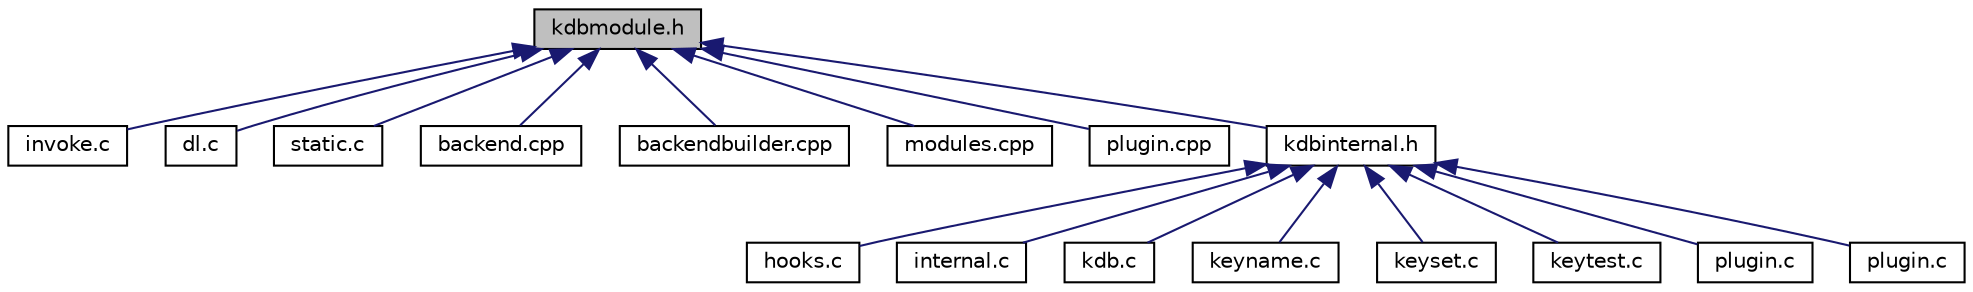 digraph "kdbmodule.h"
{
 // LATEX_PDF_SIZE
  edge [fontname="Helvetica",fontsize="10",labelfontname="Helvetica",labelfontsize="10"];
  node [fontname="Helvetica",fontsize="10",shape=record];
  Node1 [label="kdbmodule.h",height=0.2,width=0.4,color="black", fillcolor="grey75", style="filled", fontcolor="black",tooltip=" "];
  Node1 -> Node2 [dir="back",color="midnightblue",fontsize="10",style="solid"];
  Node2 [label="invoke.c",height=0.2,width=0.4,color="black", fillcolor="white", style="filled",URL="$invoke_8c.html",tooltip="Library for invoking exported plugin functions."];
  Node1 -> Node3 [dir="back",color="midnightblue",fontsize="10",style="solid"];
  Node3 [label="dl.c",height=0.2,width=0.4,color="black", fillcolor="white", style="filled",URL="$dl_8c.html",tooltip="Loading modules under linux."];
  Node1 -> Node4 [dir="back",color="midnightblue",fontsize="10",style="solid"];
  Node4 [label="static.c",height=0.2,width=0.4,color="black", fillcolor="white", style="filled",URL="$static_8c.html",tooltip=" "];
  Node1 -> Node5 [dir="back",color="midnightblue",fontsize="10",style="solid"];
  Node5 [label="backend.cpp",height=0.2,width=0.4,color="black", fillcolor="white", style="filled",URL="$src_2backend_8cpp.html",tooltip="Implementation of backend."];
  Node1 -> Node6 [dir="back",color="midnightblue",fontsize="10",style="solid"];
  Node6 [label="backendbuilder.cpp",height=0.2,width=0.4,color="black", fillcolor="white", style="filled",URL="$backendbuilder_8cpp.html",tooltip="Implementation of backend builder."];
  Node1 -> Node7 [dir="back",color="midnightblue",fontsize="10",style="solid"];
  Node7 [label="modules.cpp",height=0.2,width=0.4,color="black", fillcolor="white", style="filled",URL="$modules_8cpp.html",tooltip="Implementation of module loading."];
  Node1 -> Node8 [dir="back",color="midnightblue",fontsize="10",style="solid"];
  Node8 [label="plugin.cpp",height=0.2,width=0.4,color="black", fillcolor="white", style="filled",URL="$plugin_8cpp.html",tooltip="Implementation of plugin."];
  Node1 -> Node9 [dir="back",color="midnightblue",fontsize="10",style="solid"];
  Node9 [label="kdbinternal.h",height=0.2,width=0.4,color="black", fillcolor="white", style="filled",URL="$kdbinternal_8h.html",tooltip="Includes most internal header files."];
  Node9 -> Node10 [dir="back",color="midnightblue",fontsize="10",style="solid"];
  Node10 [label="hooks.c",height=0.2,width=0.4,color="black", fillcolor="white", style="filled",URL="$hooks_8c.html",tooltip=" "];
  Node9 -> Node11 [dir="back",color="midnightblue",fontsize="10",style="solid"];
  Node11 [label="internal.c",height=0.2,width=0.4,color="black", fillcolor="white", style="filled",URL="$internal_8c.html",tooltip="Internal methods for Elektra."];
  Node9 -> Node12 [dir="back",color="midnightblue",fontsize="10",style="solid"];
  Node12 [label="kdb.c",height=0.2,width=0.4,color="black", fillcolor="white", style="filled",URL="$kdb_8c.html",tooltip="Low level functions for access the Key Database."];
  Node9 -> Node13 [dir="back",color="midnightblue",fontsize="10",style="solid"];
  Node13 [label="keyname.c",height=0.2,width=0.4,color="black", fillcolor="white", style="filled",URL="$elektra_2keyname_8c.html",tooltip="Methods for Key name manipulation."];
  Node9 -> Node14 [dir="back",color="midnightblue",fontsize="10",style="solid"];
  Node14 [label="keyset.c",height=0.2,width=0.4,color="black", fillcolor="white", style="filled",URL="$keyset_8c.html",tooltip="Methods for key sets."];
  Node9 -> Node15 [dir="back",color="midnightblue",fontsize="10",style="solid"];
  Node15 [label="keytest.c",height=0.2,width=0.4,color="black", fillcolor="white", style="filled",URL="$keytest_8c.html",tooltip="Methods for making tests."];
  Node9 -> Node16 [dir="back",color="midnightblue",fontsize="10",style="solid"];
  Node16 [label="plugin.c",height=0.2,width=0.4,color="black", fillcolor="white", style="filled",URL="$elektra_2plugin_8c.html",tooltip="Interna of plugin functionality."];
  Node9 -> Node17 [dir="back",color="midnightblue",fontsize="10",style="solid"];
  Node17 [label="plugin.c",height=0.2,width=0.4,color="black", fillcolor="white", style="filled",URL="$plugin_2plugin_8c.html",tooltip="Access plugin handle."];
}

